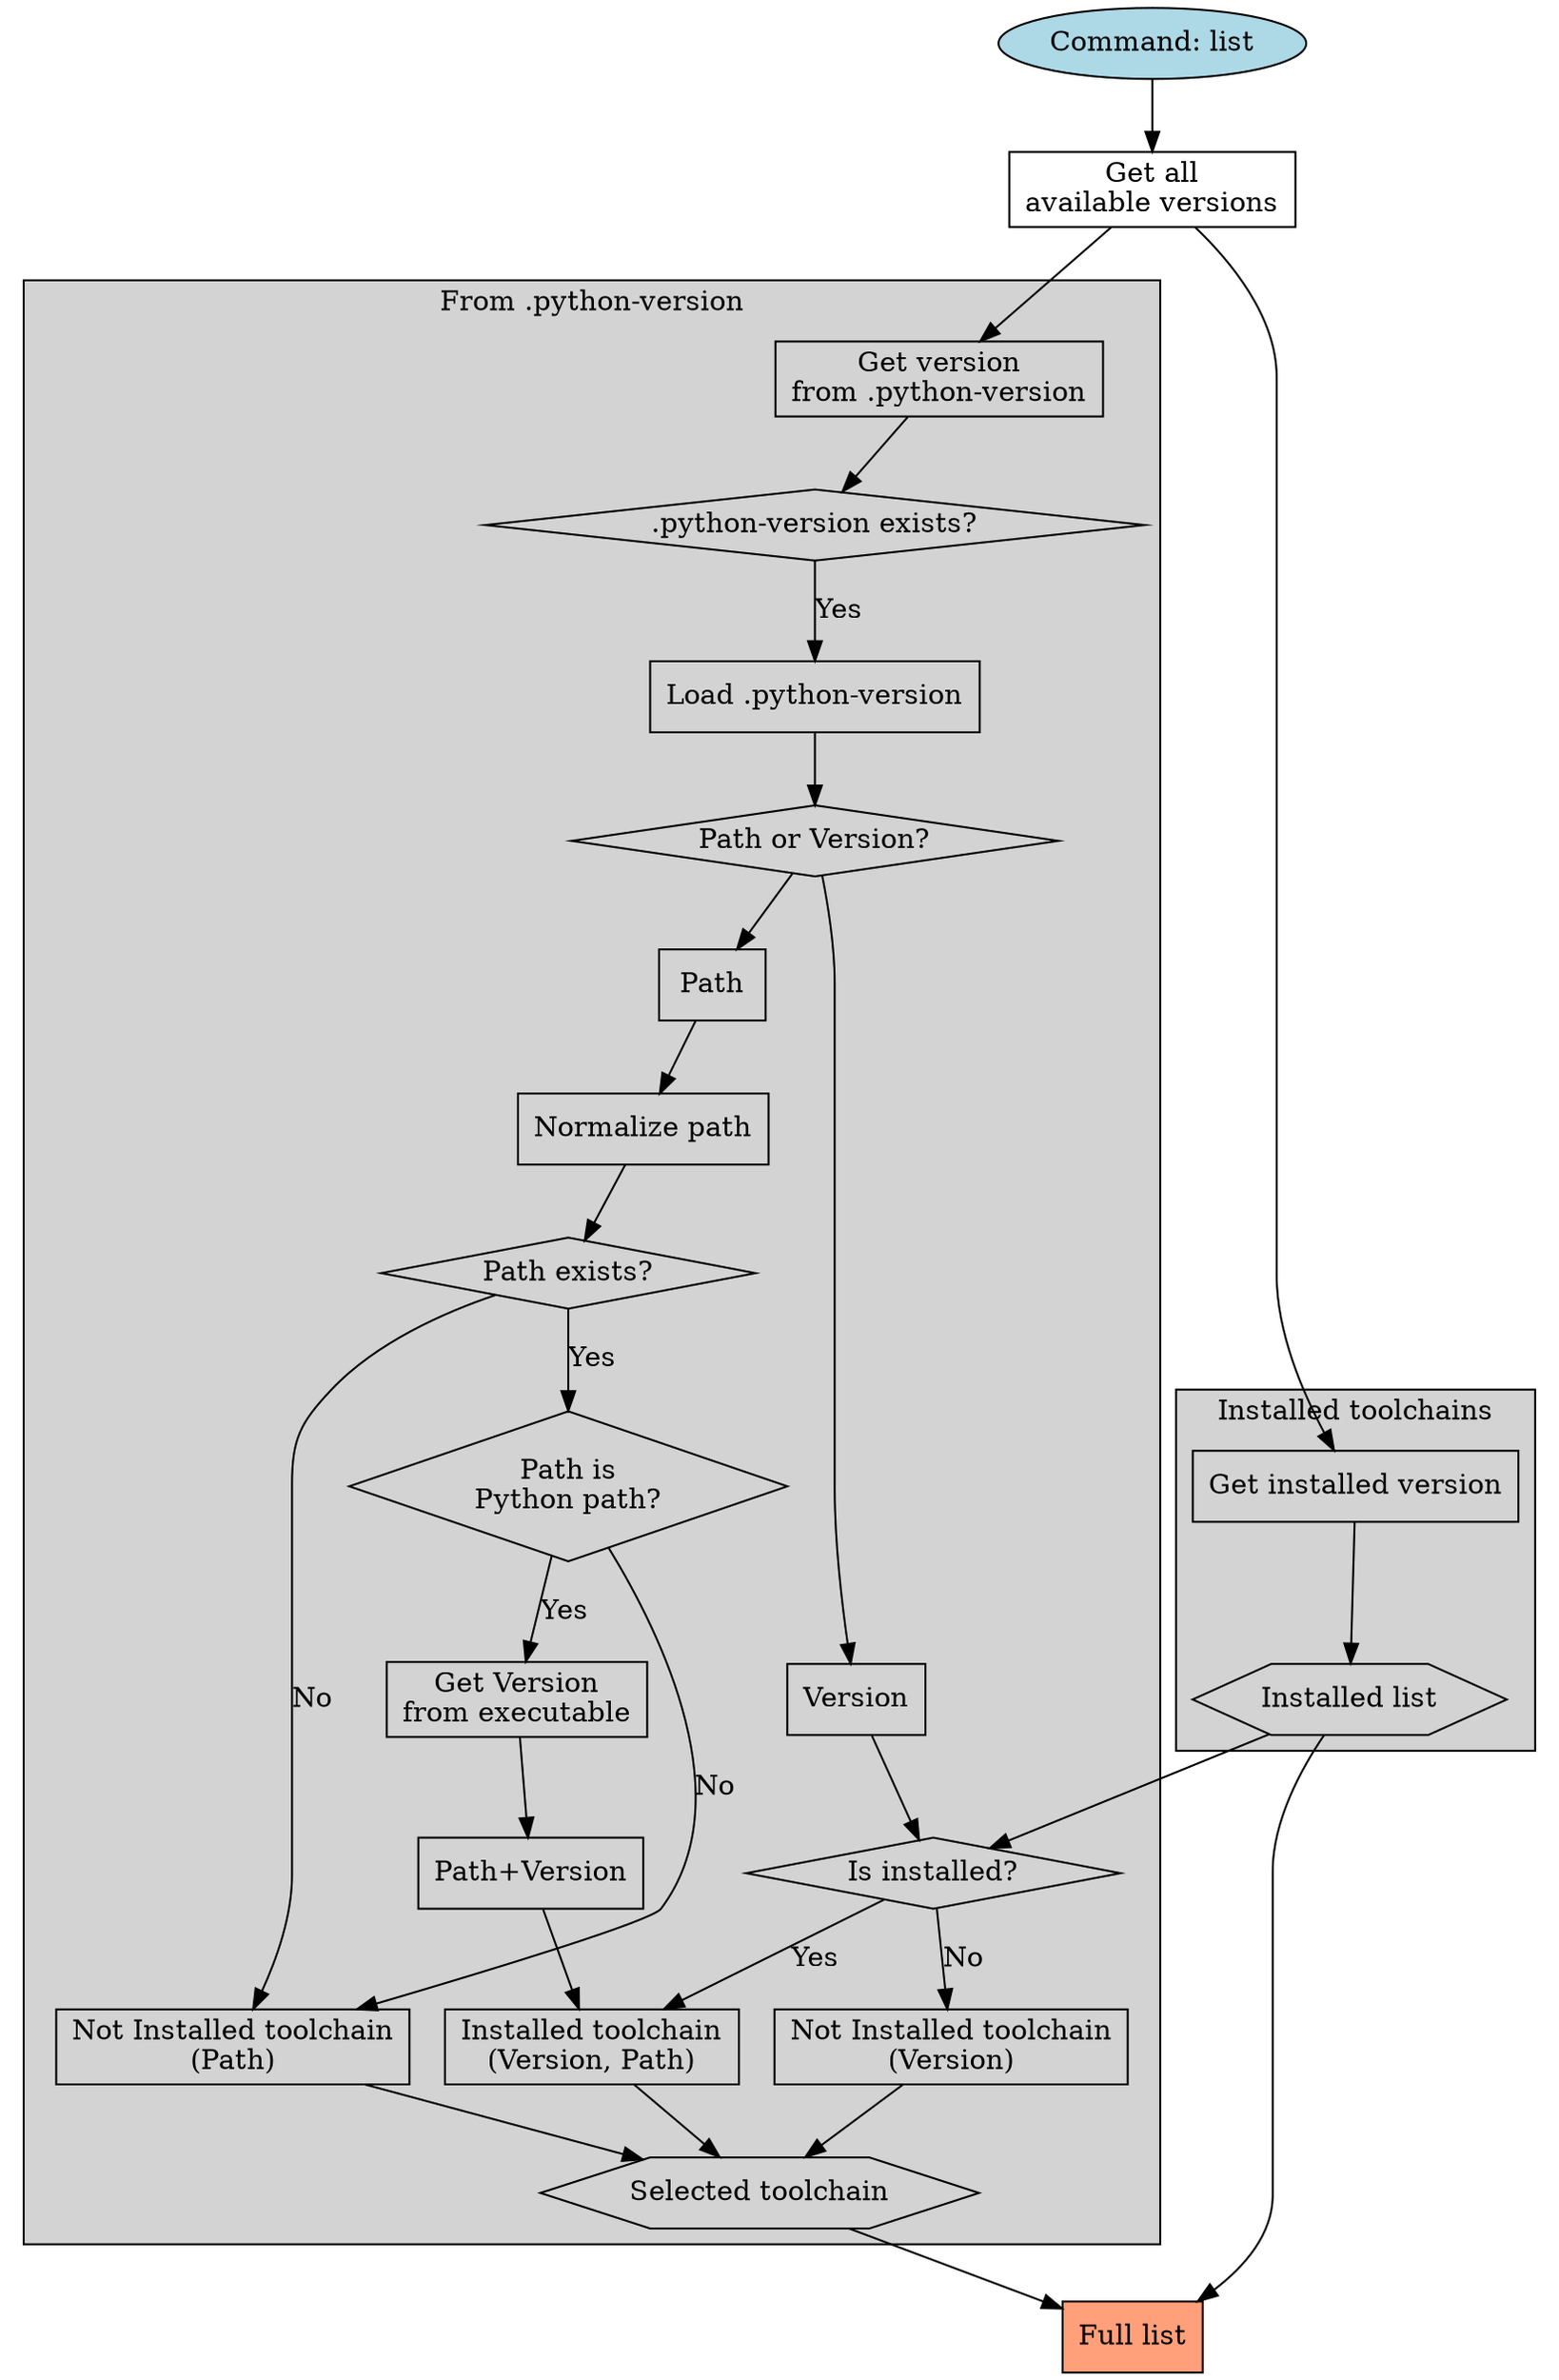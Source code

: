 digraph list {
    node [shape="rectangle"];

    list [label="Command: list", shape="oval", style="filled", fillcolor="lightblue"];
    get_all [label="Get all\navailable versions"];
    full_list [label="Full list", style="filled", fillcolor="lightsalmon"];

    subgraph cluster_get_all {
        label = "Installed toolchains";
        style = "filled";
        shape = "rectangle";

        get_from_installed [label="Get installed version"];
        installed_list [label="Installed list", shape="hexagon"];
    }

    subgraph cluster_get_file {
        label = "From .python-version";
        style = "filled";
        shape = "rectangle";

        get_from_file [label="Get version\nfrom .python-version"];

        file_exists [label=".python-version exists?", shape="diamond"];
        load_file [label="Load .python-version"];

        decision_path_or_version [label="Path or Version?", shape="diamond"];

        loaded_path [label="Path"];
        loaded_version [label="Version"];

        normalize_path [label="Normalize path"];
        path_exists [label="Path exists?", shape="diamond"];
        path_is_python [label="Path is\nPython path?", shape="diamond"];
        get_version_from_path [label="Get Version\nfrom executable"];
        combined_version_path [label="Path+Version"];
        decision_is_installed [label="Is installed?", shape="diamond"];

        subgraph cluster_versions {
            color = "none";
            label = "";
            installed_toolchain [label="Installed toolchain\n(Version, Path)"];
            not_installed_toolchain_version [label="Not Installed toolchain\n(Version)"];
            not_installed_toolchain_path [label="Not Installed toolchain\n(Path)"];
        }

        selected_toolchain [label="Selected toolchain", shape="hexagon"];
    }

    // ========================================================
    // Transitions

    list -> get_all;
    get_all -> get_from_file;
    get_all -> get_from_installed;

    get_from_installed -> installed_list;

    get_from_file -> file_exists;
    file_exists -> load_file [label="Yes"];
    load_file -> decision_path_or_version;
    decision_path_or_version -> loaded_path;
    decision_path_or_version -> loaded_version;

    loaded_path -> normalize_path;
    normalize_path -> path_exists;
    path_exists -> path_is_python [label="Yes"];
    path_exists -> not_installed_toolchain_path [label="No"];

    path_is_python -> get_version_from_path [label="Yes"];
    path_is_python -> not_installed_toolchain_path [label="No"];

    get_version_from_path -> combined_version_path;

    combined_version_path -> installed_toolchain;

    loaded_version -> decision_is_installed;
    installed_list -> decision_is_installed;

    decision_is_installed -> installed_toolchain [label="Yes"];
    decision_is_installed -> not_installed_toolchain_version [label="No"];

    not_installed_toolchain_version -> selected_toolchain;
    not_installed_toolchain_path -> selected_toolchain;
    installed_toolchain -> selected_toolchain;
    installed_list -> full_list;
    selected_toolchain -> full_list;
}